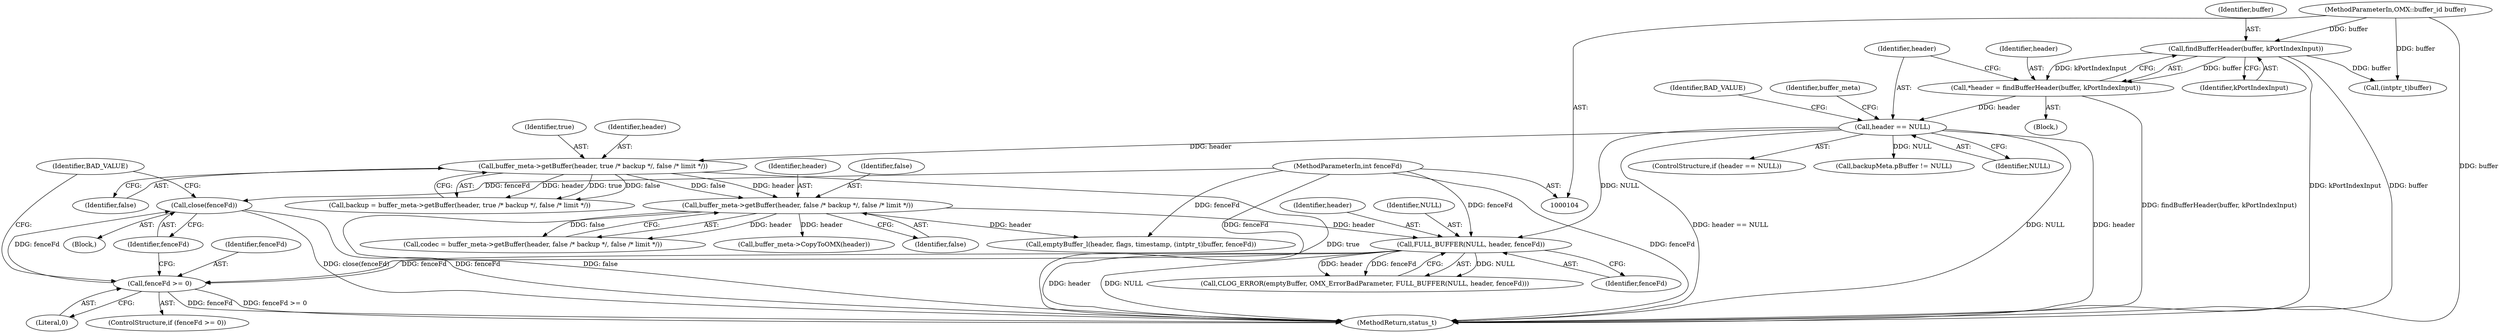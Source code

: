 digraph "0_Android_b351eabb428c7ca85a34513c64601f437923d576_4@API" {
"1000262" [label="(Call,close(fenceFd))"];
"1000258" [label="(Call,fenceFd >= 0)"];
"1000253" [label="(Call,FULL_BUFFER(NULL, header, fenceFd))"];
"1000120" [label="(Call,header == NULL)"];
"1000114" [label="(Call,*header = findBufferHeader(buffer, kPortIndexInput))"];
"1000116" [label="(Call,findBufferHeader(buffer, kPortIndexInput))"];
"1000105" [label="(MethodParameterIn,OMX::buffer_id buffer)"];
"1000144" [label="(Call,buffer_meta->getBuffer(header, false /* backup */, false /* limit */))"];
"1000137" [label="(Call,buffer_meta->getBuffer(header, true /* backup */, false /* limit */))"];
"1000110" [label="(MethodParameterIn,int fenceFd)"];
"1000116" [label="(Call,findBufferHeader(buffer, kPortIndexInput))"];
"1000265" [label="(Identifier,BAD_VALUE)"];
"1000142" [label="(Call,codec = buffer_meta->getBuffer(header, false /* backup */, false /* limit */))"];
"1000111" [label="(Block,)"];
"1000283" [label="(Call,(intptr_t)buffer)"];
"1000117" [label="(Identifier,buffer)"];
"1000125" [label="(Identifier,BAD_VALUE)"];
"1000279" [label="(Call,emptyBuffer_l(header, flags, timestamp, (intptr_t)buffer, fenceFd))"];
"1000138" [label="(Identifier,header)"];
"1000145" [label="(Identifier,header)"];
"1000114" [label="(Call,*header = findBufferHeader(buffer, kPortIndexInput))"];
"1000120" [label="(Call,header == NULL)"];
"1000110" [label="(MethodParameterIn,int fenceFd)"];
"1000144" [label="(Call,buffer_meta->getBuffer(header, false /* backup */, false /* limit */))"];
"1000115" [label="(Identifier,header)"];
"1000119" [label="(ControlStructure,if (header == NULL))"];
"1000253" [label="(Call,FULL_BUFFER(NULL, header, fenceFd))"];
"1000256" [label="(Identifier,fenceFd)"];
"1000258" [label="(Call,fenceFd >= 0)"];
"1000118" [label="(Identifier,kPortIndexInput)"];
"1000140" [label="(Identifier,false)"];
"1000255" [label="(Identifier,header)"];
"1000276" [label="(Call,buffer_meta->CopyToOMX(header))"];
"1000135" [label="(Call,backup = buffer_meta->getBuffer(header, true /* backup */, false /* limit */))"];
"1000254" [label="(Identifier,NULL)"];
"1000260" [label="(Literal,0)"];
"1000147" [label="(Identifier,false)"];
"1000137" [label="(Call,buffer_meta->getBuffer(header, true /* backup */, false /* limit */))"];
"1000262" [label="(Call,close(fenceFd))"];
"1000257" [label="(ControlStructure,if (fenceFd >= 0))"];
"1000263" [label="(Identifier,fenceFd)"];
"1000128" [label="(Identifier,buffer_meta)"];
"1000287" [label="(MethodReturn,status_t)"];
"1000259" [label="(Identifier,fenceFd)"];
"1000261" [label="(Block,)"];
"1000203" [label="(Call,backupMeta.pBuffer != NULL)"];
"1000250" [label="(Call,CLOG_ERROR(emptyBuffer, OMX_ErrorBadParameter, FULL_BUFFER(NULL, header, fenceFd)))"];
"1000139" [label="(Identifier,true)"];
"1000122" [label="(Identifier,NULL)"];
"1000146" [label="(Identifier,false)"];
"1000105" [label="(MethodParameterIn,OMX::buffer_id buffer)"];
"1000121" [label="(Identifier,header)"];
"1000262" -> "1000261"  [label="AST: "];
"1000262" -> "1000263"  [label="CFG: "];
"1000263" -> "1000262"  [label="AST: "];
"1000265" -> "1000262"  [label="CFG: "];
"1000262" -> "1000287"  [label="DDG: fenceFd"];
"1000262" -> "1000287"  [label="DDG: close(fenceFd)"];
"1000258" -> "1000262"  [label="DDG: fenceFd"];
"1000110" -> "1000262"  [label="DDG: fenceFd"];
"1000258" -> "1000257"  [label="AST: "];
"1000258" -> "1000260"  [label="CFG: "];
"1000259" -> "1000258"  [label="AST: "];
"1000260" -> "1000258"  [label="AST: "];
"1000263" -> "1000258"  [label="CFG: "];
"1000265" -> "1000258"  [label="CFG: "];
"1000258" -> "1000287"  [label="DDG: fenceFd"];
"1000258" -> "1000287"  [label="DDG: fenceFd >= 0"];
"1000253" -> "1000258"  [label="DDG: fenceFd"];
"1000110" -> "1000258"  [label="DDG: fenceFd"];
"1000253" -> "1000250"  [label="AST: "];
"1000253" -> "1000256"  [label="CFG: "];
"1000254" -> "1000253"  [label="AST: "];
"1000255" -> "1000253"  [label="AST: "];
"1000256" -> "1000253"  [label="AST: "];
"1000250" -> "1000253"  [label="CFG: "];
"1000253" -> "1000287"  [label="DDG: header"];
"1000253" -> "1000287"  [label="DDG: NULL"];
"1000253" -> "1000250"  [label="DDG: NULL"];
"1000253" -> "1000250"  [label="DDG: header"];
"1000253" -> "1000250"  [label="DDG: fenceFd"];
"1000120" -> "1000253"  [label="DDG: NULL"];
"1000144" -> "1000253"  [label="DDG: header"];
"1000110" -> "1000253"  [label="DDG: fenceFd"];
"1000120" -> "1000119"  [label="AST: "];
"1000120" -> "1000122"  [label="CFG: "];
"1000121" -> "1000120"  [label="AST: "];
"1000122" -> "1000120"  [label="AST: "];
"1000125" -> "1000120"  [label="CFG: "];
"1000128" -> "1000120"  [label="CFG: "];
"1000120" -> "1000287"  [label="DDG: header"];
"1000120" -> "1000287"  [label="DDG: header == NULL"];
"1000120" -> "1000287"  [label="DDG: NULL"];
"1000114" -> "1000120"  [label="DDG: header"];
"1000120" -> "1000137"  [label="DDG: header"];
"1000120" -> "1000203"  [label="DDG: NULL"];
"1000114" -> "1000111"  [label="AST: "];
"1000114" -> "1000116"  [label="CFG: "];
"1000115" -> "1000114"  [label="AST: "];
"1000116" -> "1000114"  [label="AST: "];
"1000121" -> "1000114"  [label="CFG: "];
"1000114" -> "1000287"  [label="DDG: findBufferHeader(buffer, kPortIndexInput)"];
"1000116" -> "1000114"  [label="DDG: buffer"];
"1000116" -> "1000114"  [label="DDG: kPortIndexInput"];
"1000116" -> "1000118"  [label="CFG: "];
"1000117" -> "1000116"  [label="AST: "];
"1000118" -> "1000116"  [label="AST: "];
"1000116" -> "1000287"  [label="DDG: kPortIndexInput"];
"1000116" -> "1000287"  [label="DDG: buffer"];
"1000105" -> "1000116"  [label="DDG: buffer"];
"1000116" -> "1000283"  [label="DDG: buffer"];
"1000105" -> "1000104"  [label="AST: "];
"1000105" -> "1000287"  [label="DDG: buffer"];
"1000105" -> "1000283"  [label="DDG: buffer"];
"1000144" -> "1000142"  [label="AST: "];
"1000144" -> "1000147"  [label="CFG: "];
"1000145" -> "1000144"  [label="AST: "];
"1000146" -> "1000144"  [label="AST: "];
"1000147" -> "1000144"  [label="AST: "];
"1000142" -> "1000144"  [label="CFG: "];
"1000144" -> "1000287"  [label="DDG: false"];
"1000144" -> "1000142"  [label="DDG: header"];
"1000144" -> "1000142"  [label="DDG: false"];
"1000137" -> "1000144"  [label="DDG: header"];
"1000137" -> "1000144"  [label="DDG: false"];
"1000144" -> "1000276"  [label="DDG: header"];
"1000144" -> "1000279"  [label="DDG: header"];
"1000137" -> "1000135"  [label="AST: "];
"1000137" -> "1000140"  [label="CFG: "];
"1000138" -> "1000137"  [label="AST: "];
"1000139" -> "1000137"  [label="AST: "];
"1000140" -> "1000137"  [label="AST: "];
"1000135" -> "1000137"  [label="CFG: "];
"1000137" -> "1000287"  [label="DDG: true"];
"1000137" -> "1000135"  [label="DDG: header"];
"1000137" -> "1000135"  [label="DDG: true"];
"1000137" -> "1000135"  [label="DDG: false"];
"1000110" -> "1000104"  [label="AST: "];
"1000110" -> "1000287"  [label="DDG: fenceFd"];
"1000110" -> "1000279"  [label="DDG: fenceFd"];
}
